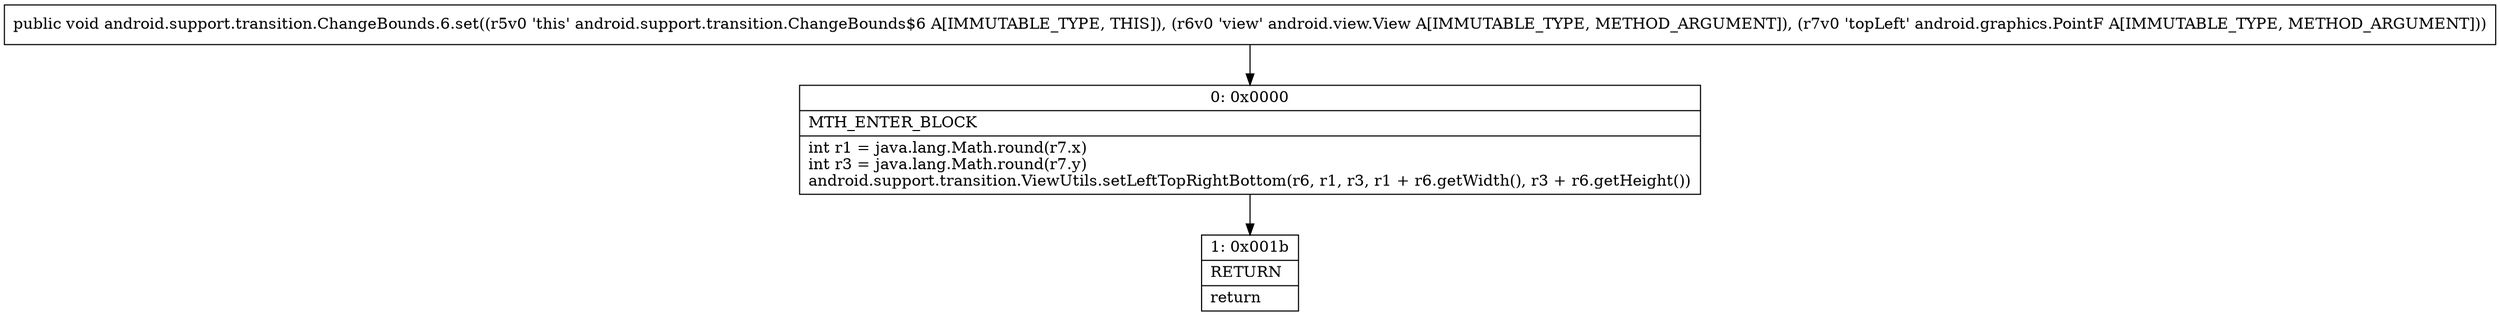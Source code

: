 digraph "CFG forandroid.support.transition.ChangeBounds.6.set(Landroid\/view\/View;Landroid\/graphics\/PointF;)V" {
Node_0 [shape=record,label="{0\:\ 0x0000|MTH_ENTER_BLOCK\l|int r1 = java.lang.Math.round(r7.x)\lint r3 = java.lang.Math.round(r7.y)\landroid.support.transition.ViewUtils.setLeftTopRightBottom(r6, r1, r3, r1 + r6.getWidth(), r3 + r6.getHeight())\l}"];
Node_1 [shape=record,label="{1\:\ 0x001b|RETURN\l|return\l}"];
MethodNode[shape=record,label="{public void android.support.transition.ChangeBounds.6.set((r5v0 'this' android.support.transition.ChangeBounds$6 A[IMMUTABLE_TYPE, THIS]), (r6v0 'view' android.view.View A[IMMUTABLE_TYPE, METHOD_ARGUMENT]), (r7v0 'topLeft' android.graphics.PointF A[IMMUTABLE_TYPE, METHOD_ARGUMENT])) }"];
MethodNode -> Node_0;
Node_0 -> Node_1;
}

